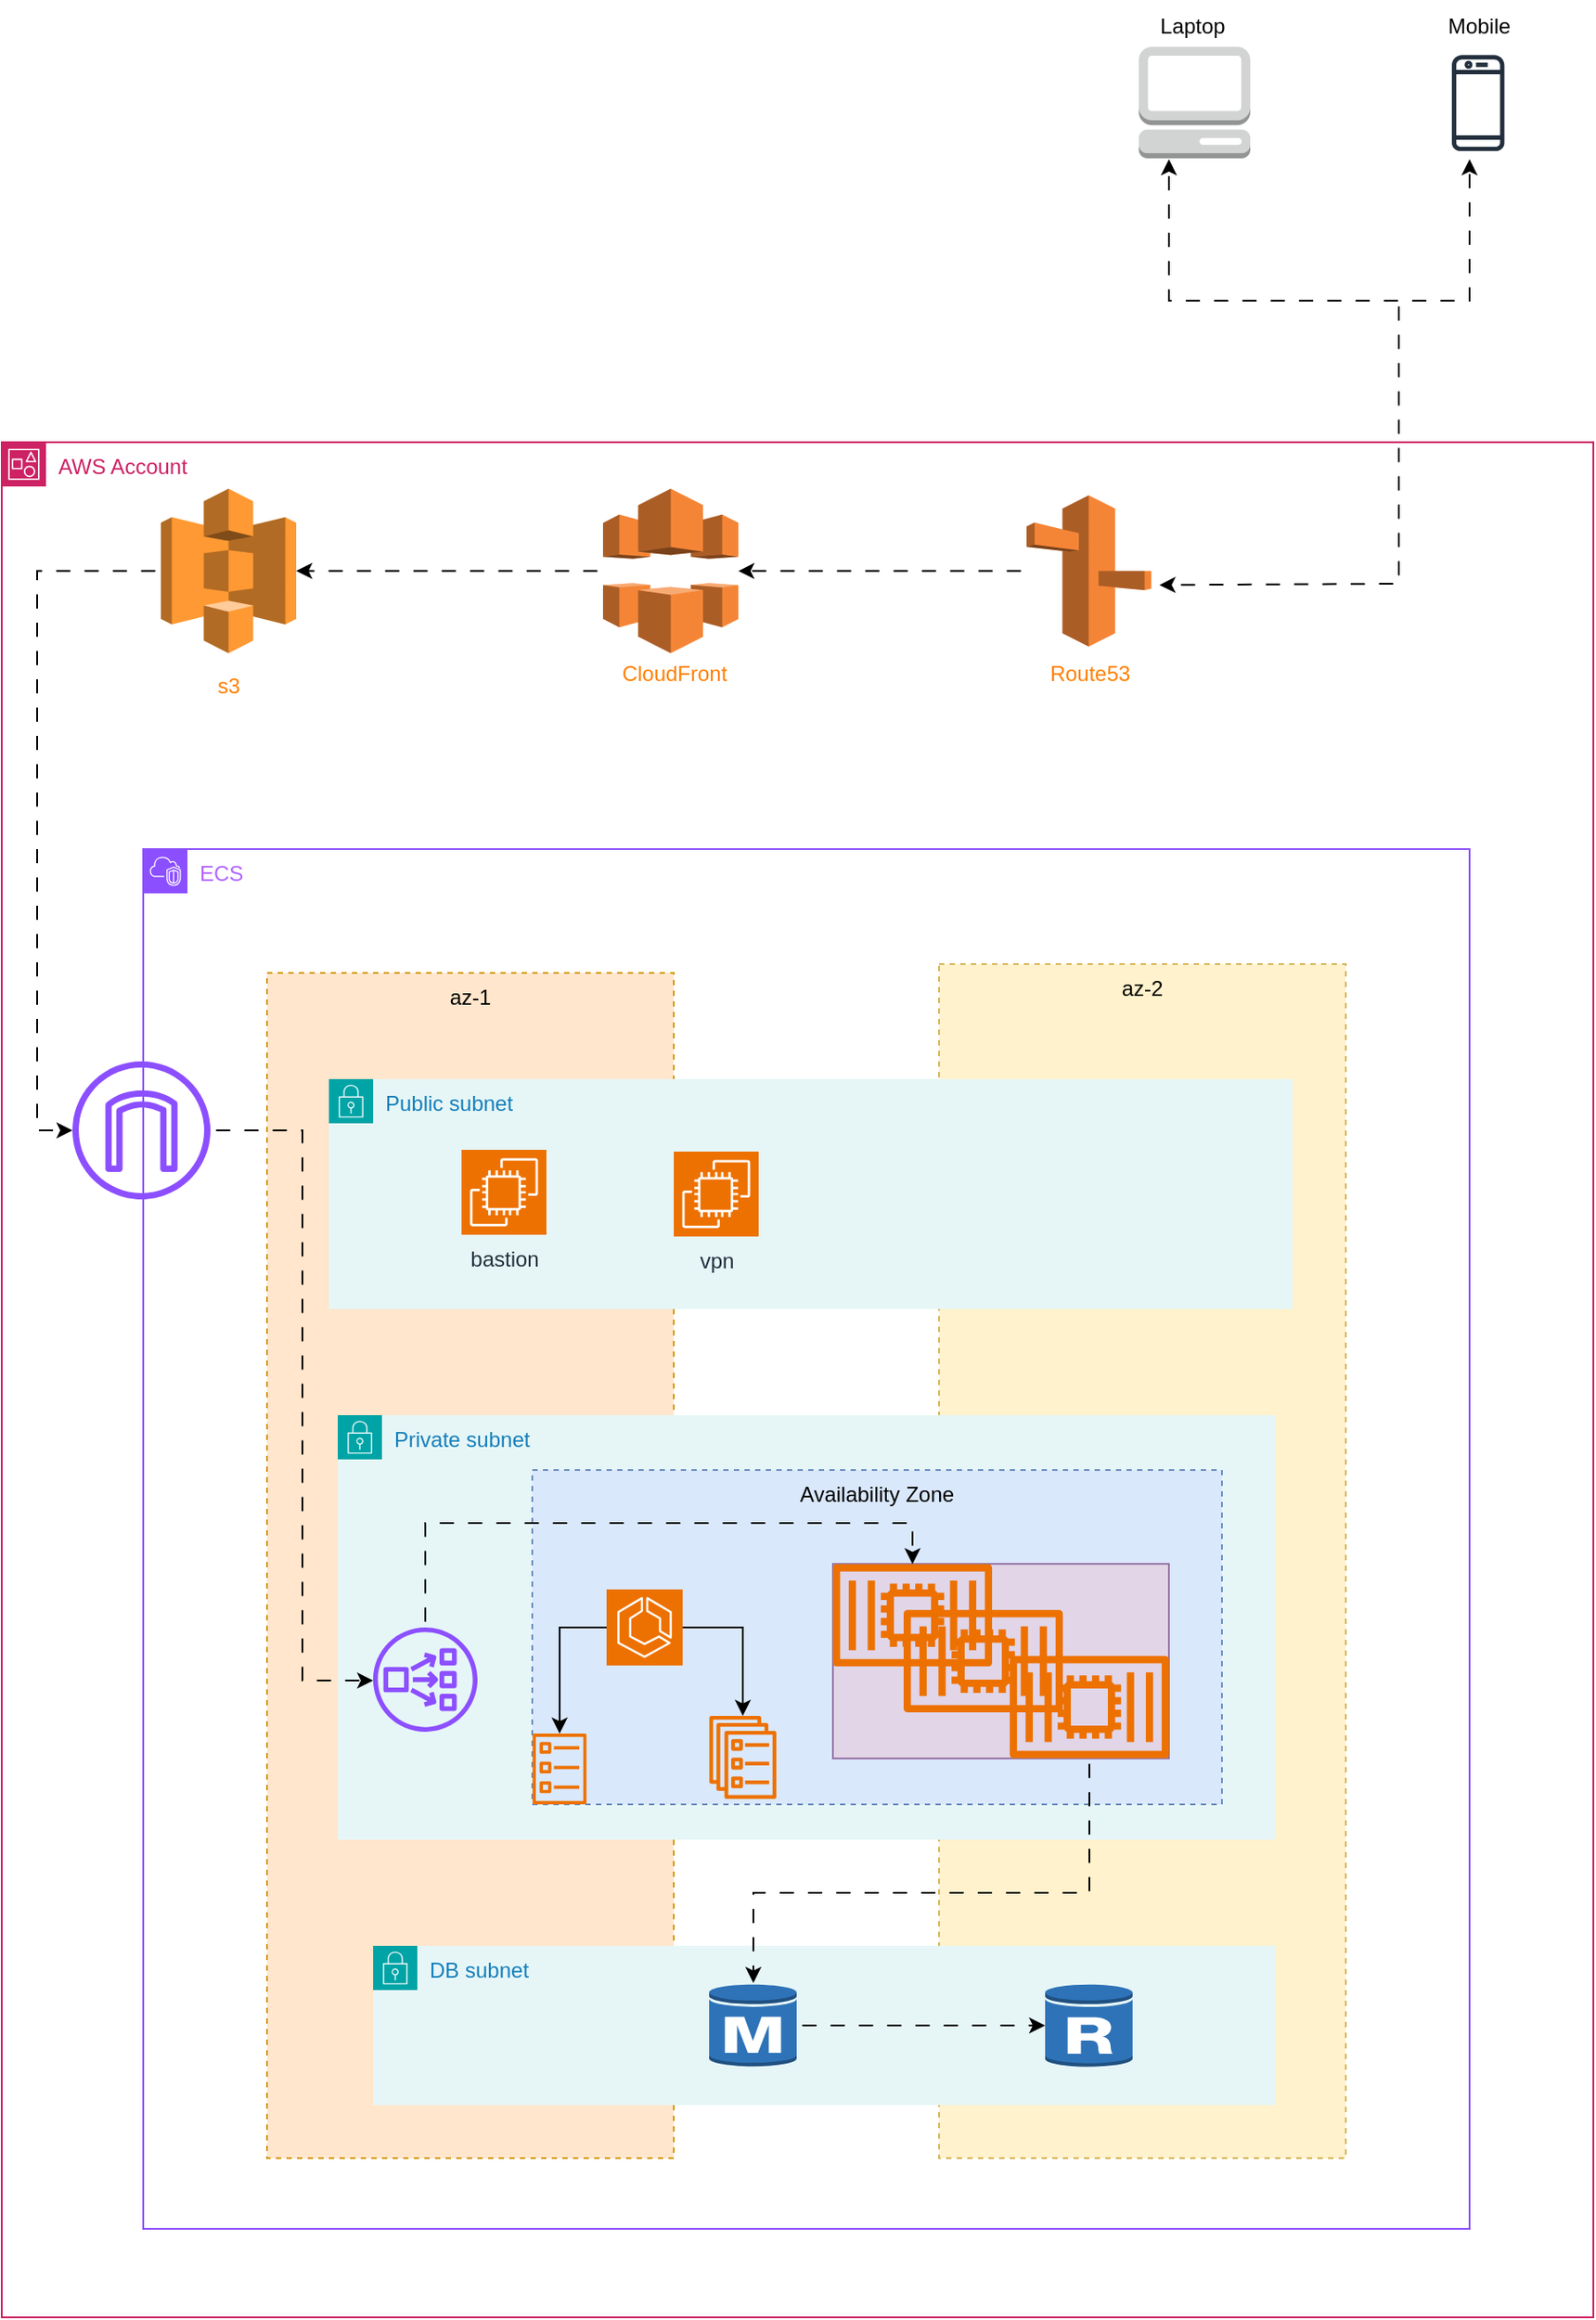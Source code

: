 <mxfile version="24.8.2">
  <diagram name="Page-1" id="ixUiALn3FY3muZfZldYU">
    <mxGraphModel dx="1008" dy="1726" grid="1" gridSize="10" guides="1" tooltips="1" connect="1" arrows="1" fold="1" page="1" pageScale="1" pageWidth="850" pageHeight="1100" math="0" shadow="0">
      <root>
        <mxCell id="0" />
        <mxCell id="1" parent="0" />
        <mxCell id="LUpxCuRJ_biJgfrVWdl4-1" value="AWS Account" style="points=[[0,0],[0.25,0],[0.5,0],[0.75,0],[1,0],[1,0.25],[1,0.5],[1,0.75],[1,1],[0.75,1],[0.5,1],[0.25,1],[0,1],[0,0.75],[0,0.5],[0,0.25]];outlineConnect=0;gradientColor=none;html=1;whiteSpace=wrap;fontSize=12;fontStyle=0;container=1;pointerEvents=0;collapsible=0;recursiveResize=0;shape=mxgraph.aws4.group;grIcon=mxgraph.aws4.group_account;strokeColor=#CD2264;fillColor=none;verticalAlign=top;align=left;spacingLeft=30;fontColor=#CD2264;dashed=0;" vertex="1" parent="1">
          <mxGeometry x="40" y="-440" width="900" height="1060" as="geometry" />
        </mxCell>
        <mxCell id="LUpxCuRJ_biJgfrVWdl4-10" value="" style="outlineConnect=0;dashed=0;verticalLabelPosition=bottom;verticalAlign=top;align=center;html=1;shape=mxgraph.aws3.s3;fillColor=#FF9933;gradientColor=none;" vertex="1" parent="LUpxCuRJ_biJgfrVWdl4-1">
          <mxGeometry x="90" y="26.25" width="76.5" height="93" as="geometry" />
        </mxCell>
        <mxCell id="LUpxCuRJ_biJgfrVWdl4-11" value="" style="outlineConnect=0;dashed=0;verticalLabelPosition=bottom;verticalAlign=top;align=center;html=1;shape=mxgraph.aws3.cloudfront;fillColor=#F58536;gradientColor=none;" vertex="1" parent="LUpxCuRJ_biJgfrVWdl4-1">
          <mxGeometry x="340" y="26.25" width="76.5" height="93" as="geometry" />
        </mxCell>
        <mxCell id="LUpxCuRJ_biJgfrVWdl4-75" style="edgeStyle=orthogonalEdgeStyle;rounded=0;orthogonalLoop=1;jettySize=auto;html=1;flowAnimation=1;" edge="1" parent="LUpxCuRJ_biJgfrVWdl4-1" source="LUpxCuRJ_biJgfrVWdl4-12" target="LUpxCuRJ_biJgfrVWdl4-11">
          <mxGeometry relative="1" as="geometry" />
        </mxCell>
        <mxCell id="LUpxCuRJ_biJgfrVWdl4-12" value="" style="outlineConnect=0;dashed=0;verticalLabelPosition=bottom;verticalAlign=top;align=center;html=1;shape=mxgraph.aws3.route_53;fillColor=#F58536;gradientColor=none;" vertex="1" parent="LUpxCuRJ_biJgfrVWdl4-1">
          <mxGeometry x="579.5" y="30" width="70.5" height="85.5" as="geometry" />
        </mxCell>
        <mxCell id="LUpxCuRJ_biJgfrVWdl4-15" value="&lt;font color=&quot;#ff8000&quot;&gt;Route53&lt;/font&gt;" style="text;html=1;align=center;verticalAlign=middle;resizable=0;points=[];autosize=1;strokeColor=none;fillColor=none;" vertex="1" parent="LUpxCuRJ_biJgfrVWdl4-1">
          <mxGeometry x="580" y="115.5" width="70" height="30" as="geometry" />
        </mxCell>
        <mxCell id="LUpxCuRJ_biJgfrVWdl4-16" value="&lt;font color=&quot;#ff8000&quot;&gt;CloudFront&lt;/font&gt;" style="text;html=1;align=center;verticalAlign=middle;resizable=0;points=[];autosize=1;strokeColor=none;fillColor=none;" vertex="1" parent="LUpxCuRJ_biJgfrVWdl4-1">
          <mxGeometry x="340" y="115.5" width="80" height="30" as="geometry" />
        </mxCell>
        <mxCell id="LUpxCuRJ_biJgfrVWdl4-17" value="&lt;font color=&quot;#ff8000&quot;&gt;s3&lt;/font&gt;" style="text;html=1;align=center;verticalAlign=middle;resizable=0;points=[];autosize=1;strokeColor=none;fillColor=none;" vertex="1" parent="LUpxCuRJ_biJgfrVWdl4-1">
          <mxGeometry x="108.25" y="123" width="40" height="30" as="geometry" />
        </mxCell>
        <mxCell id="LUpxCuRJ_biJgfrVWdl4-77" style="edgeStyle=orthogonalEdgeStyle;rounded=0;orthogonalLoop=1;jettySize=auto;html=1;entryX=1;entryY=0.5;entryDx=0;entryDy=0;entryPerimeter=0;flowAnimation=1;" edge="1" parent="LUpxCuRJ_biJgfrVWdl4-1" source="LUpxCuRJ_biJgfrVWdl4-11" target="LUpxCuRJ_biJgfrVWdl4-10">
          <mxGeometry relative="1" as="geometry" />
        </mxCell>
        <mxCell id="LUpxCuRJ_biJgfrVWdl4-2" value="&lt;font color=&quot;#b266ff&quot;&gt;ECS&lt;/font&gt;" style="points=[[0,0],[0.25,0],[0.5,0],[0.75,0],[1,0],[1,0.25],[1,0.5],[1,0.75],[1,1],[0.75,1],[0.5,1],[0.25,1],[0,1],[0,0.75],[0,0.5],[0,0.25]];outlineConnect=0;gradientColor=none;html=1;whiteSpace=wrap;fontSize=12;fontStyle=0;container=1;pointerEvents=0;collapsible=0;recursiveResize=0;shape=mxgraph.aws4.group;grIcon=mxgraph.aws4.group_vpc2;strokeColor=#8C4FFF;fillColor=none;verticalAlign=top;align=left;spacingLeft=30;fontColor=#AAB7B8;dashed=0;" vertex="1" parent="1">
          <mxGeometry x="120" y="-210" width="750" height="780" as="geometry" />
        </mxCell>
        <mxCell id="LUpxCuRJ_biJgfrVWdl4-3" value="az-1" style="fillColor=#ffe6cc;strokeColor=#d79b00;dashed=1;verticalAlign=top;fontStyle=0;whiteSpace=wrap;html=1;" vertex="1" parent="LUpxCuRJ_biJgfrVWdl4-2">
          <mxGeometry x="70" y="70" width="230" height="670" as="geometry" />
        </mxCell>
        <mxCell id="LUpxCuRJ_biJgfrVWdl4-4" value="az-2" style="fillColor=#fff2cc;strokeColor=#d6b656;dashed=1;verticalAlign=top;fontStyle=0;whiteSpace=wrap;html=1;" vertex="1" parent="LUpxCuRJ_biJgfrVWdl4-2">
          <mxGeometry x="450" y="65" width="230" height="675" as="geometry" />
        </mxCell>
        <mxCell id="LUpxCuRJ_biJgfrVWdl4-6" value="DB subnet" style="points=[[0,0],[0.25,0],[0.5,0],[0.75,0],[1,0],[1,0.25],[1,0.5],[1,0.75],[1,1],[0.75,1],[0.5,1],[0.25,1],[0,1],[0,0.75],[0,0.5],[0,0.25]];outlineConnect=0;gradientColor=none;html=1;whiteSpace=wrap;fontSize=12;fontStyle=0;container=1;pointerEvents=0;collapsible=0;recursiveResize=0;shape=mxgraph.aws4.group;grIcon=mxgraph.aws4.group_security_group;grStroke=0;strokeColor=#00A4A6;fillColor=#E6F6F7;verticalAlign=top;align=left;spacingLeft=30;fontColor=#147EBA;dashed=0;" vertex="1" parent="LUpxCuRJ_biJgfrVWdl4-2">
          <mxGeometry x="130" y="620" width="510" height="90" as="geometry" />
        </mxCell>
        <mxCell id="LUpxCuRJ_biJgfrVWdl4-7" value="" style="outlineConnect=0;dashed=0;verticalLabelPosition=bottom;verticalAlign=top;align=center;html=1;shape=mxgraph.aws3.rds_db_instance;fillColor=#2E73B8;gradientColor=none;" vertex="1" parent="LUpxCuRJ_biJgfrVWdl4-6">
          <mxGeometry x="190" y="21" width="49.5" height="48" as="geometry" />
        </mxCell>
        <mxCell id="LUpxCuRJ_biJgfrVWdl4-5" value="Private subnet" style="points=[[0,0],[0.25,0],[0.5,0],[0.75,0],[1,0],[1,0.25],[1,0.5],[1,0.75],[1,1],[0.75,1],[0.5,1],[0.25,1],[0,1],[0,0.75],[0,0.5],[0,0.25]];outlineConnect=0;gradientColor=none;html=1;whiteSpace=wrap;fontSize=12;fontStyle=0;container=1;pointerEvents=0;collapsible=0;recursiveResize=0;shape=mxgraph.aws4.group;grIcon=mxgraph.aws4.group_security_group;grStroke=0;strokeColor=#00A4A6;fillColor=#E6F6F7;verticalAlign=top;align=left;spacingLeft=30;fontColor=#147EBA;dashed=0;" vertex="1" parent="LUpxCuRJ_biJgfrVWdl4-2">
          <mxGeometry x="110" y="320" width="530" height="240" as="geometry" />
        </mxCell>
        <mxCell id="LUpxCuRJ_biJgfrVWdl4-21" value="Availability Zone" style="fillColor=#dae8fc;strokeColor=#6c8ebf;dashed=1;verticalAlign=top;fontStyle=0;whiteSpace=wrap;html=1;" vertex="1" parent="LUpxCuRJ_biJgfrVWdl4-5">
          <mxGeometry x="110" y="31" width="390" height="189" as="geometry" />
        </mxCell>
        <mxCell id="LUpxCuRJ_biJgfrVWdl4-27" style="edgeStyle=orthogonalEdgeStyle;rounded=0;orthogonalLoop=1;jettySize=auto;html=1;" edge="1" parent="LUpxCuRJ_biJgfrVWdl4-5" source="LUpxCuRJ_biJgfrVWdl4-22" target="LUpxCuRJ_biJgfrVWdl4-23">
          <mxGeometry relative="1" as="geometry" />
        </mxCell>
        <mxCell id="LUpxCuRJ_biJgfrVWdl4-28" style="edgeStyle=orthogonalEdgeStyle;rounded=0;orthogonalLoop=1;jettySize=auto;html=1;" edge="1" parent="LUpxCuRJ_biJgfrVWdl4-5" source="LUpxCuRJ_biJgfrVWdl4-22" target="LUpxCuRJ_biJgfrVWdl4-25">
          <mxGeometry relative="1" as="geometry" />
        </mxCell>
        <mxCell id="LUpxCuRJ_biJgfrVWdl4-22" value="" style="sketch=0;points=[[0,0,0],[0.25,0,0],[0.5,0,0],[0.75,0,0],[1,0,0],[0,1,0],[0.25,1,0],[0.5,1,0],[0.75,1,0],[1,1,0],[0,0.25,0],[0,0.5,0],[0,0.75,0],[1,0.25,0],[1,0.5,0],[1,0.75,0]];outlineConnect=0;fontColor=#232F3E;fillColor=#ED7100;strokeColor=#ffffff;dashed=0;verticalLabelPosition=bottom;verticalAlign=top;align=center;html=1;fontSize=12;fontStyle=0;aspect=fixed;shape=mxgraph.aws4.resourceIcon;resIcon=mxgraph.aws4.ecs;" vertex="1" parent="LUpxCuRJ_biJgfrVWdl4-5">
          <mxGeometry x="152" y="98.5" width="43" height="43" as="geometry" />
        </mxCell>
        <mxCell id="LUpxCuRJ_biJgfrVWdl4-23" value="" style="sketch=0;outlineConnect=0;fontColor=#232F3E;gradientColor=none;fillColor=#ED7100;strokeColor=none;dashed=0;verticalLabelPosition=bottom;verticalAlign=top;align=center;html=1;fontSize=12;fontStyle=0;aspect=fixed;pointerEvents=1;shape=mxgraph.aws4.ecs_task;" vertex="1" parent="LUpxCuRJ_biJgfrVWdl4-5">
          <mxGeometry x="110" y="180" width="30.84" height="40" as="geometry" />
        </mxCell>
        <mxCell id="LUpxCuRJ_biJgfrVWdl4-25" value="" style="sketch=0;outlineConnect=0;fontColor=#232F3E;gradientColor=none;fillColor=#ED7100;strokeColor=none;dashed=0;verticalLabelPosition=bottom;verticalAlign=top;align=center;html=1;fontSize=12;fontStyle=0;aspect=fixed;pointerEvents=1;shape=mxgraph.aws4.ecs_service;" vertex="1" parent="LUpxCuRJ_biJgfrVWdl4-5">
          <mxGeometry x="210" y="170" width="38.13" height="46.92" as="geometry" />
        </mxCell>
        <mxCell id="LUpxCuRJ_biJgfrVWdl4-29" value="" style="rounded=0;whiteSpace=wrap;html=1;fillColor=#e1d5e7;strokeColor=#9673a6;" vertex="1" parent="LUpxCuRJ_biJgfrVWdl4-5">
          <mxGeometry x="280" y="84.07" width="190" height="110" as="geometry" />
        </mxCell>
        <mxCell id="LUpxCuRJ_biJgfrVWdl4-38" value="&lt;span style=&quot;color: rgba(0, 0, 0, 0); font-family: monospace; font-size: 0px; text-align: start;&quot;&gt;%3CmxGraphModel%3E%3Croot%3E%3CmxCell%20id%3D%220%22%2F%3E%3CmxCell%20id%3D%221%22%20parent%3D%220%22%2F%3E%3CmxCell%20id%3D%222%22%20value%3D%22%22%20style%3D%22sketch%3D0%3Bpoints%3D%5B%5B0%2C0%2C0%5D%2C%5B0.25%2C0%2C0%5D%2C%5B0.5%2C0%2C0%5D%2C%5B0.75%2C0%2C0%5D%2C%5B1%2C0%2C0%5D%2C%5B0%2C1%2C0%5D%2C%5B0.25%2C1%2C0%5D%2C%5B0.5%2C1%2C0%5D%2C%5B0.75%2C1%2C0%5D%2C%5B1%2C1%2C0%5D%2C%5B0%2C0.25%2C0%5D%2C%5B0%2C0.5%2C0%5D%2C%5B0%2C0.75%2C0%5D%2C%5B1%2C0.25%2C0%5D%2C%5B1%2C0.5%2C0%5D%2C%5B1%2C0.75%2C0%5D%5D%3BoutlineConnect%3D0%3BfontColor%3D%23232F3E%3BfillColor%3D%23ED7100%3BstrokeColor%3D%23ffffff%3Bdashed%3D0%3BverticalLabelPosition%3Dbottom%3BverticalAlign%3Dtop%3Balign%3Dcenter%3Bhtml%3D1%3BfontSize%3D12%3BfontStyle%3D0%3Baspect%3Dfixed%3Bshape%3Dmxgraph.aws4.resourceIcon%3BresIcon%3Dmxgraph.aws4.ec2%3B%22%20vertex%3D%221%22%20parent%3D%221%22%3E%3CmxGeometry%20x%3D%22300%22%20y%3D%22-50%22%20width%3D%2248%22%20height%3D%2248%22%20as%3D%22geometry%22%2F%3E%3C%2FmxCell%3E%3C%2Froot%3E%3C%2FmxGraphModel%3E&lt;/span&gt;" style="sketch=0;outlineConnect=0;fontColor=#232F3E;gradientColor=none;fillColor=#ED7100;strokeColor=none;dashed=0;verticalLabelPosition=bottom;verticalAlign=top;align=center;html=1;fontSize=12;fontStyle=0;aspect=fixed;pointerEvents=1;shape=mxgraph.aws4.container_2;" vertex="1" parent="LUpxCuRJ_biJgfrVWdl4-5">
          <mxGeometry x="320" y="110" width="90" height="58.13" as="geometry" />
        </mxCell>
        <mxCell id="LUpxCuRJ_biJgfrVWdl4-53" value="&lt;span style=&quot;color: rgba(0, 0, 0, 0); font-family: monospace; font-size: 0px; text-align: start;&quot;&gt;%3CmxGraphModel%3E%3Croot%3E%3CmxCell%20id%3D%220%22%2F%3E%3CmxCell%20id%3D%221%22%20parent%3D%220%22%2F%3E%3CmxCell%20id%3D%222%22%20value%3D%22%22%20style%3D%22sketch%3D0%3Bpoints%3D%5B%5B0%2C0%2C0%5D%2C%5B0.25%2C0%2C0%5D%2C%5B0.5%2C0%2C0%5D%2C%5B0.75%2C0%2C0%5D%2C%5B1%2C0%2C0%5D%2C%5B0%2C1%2C0%5D%2C%5B0.25%2C1%2C0%5D%2C%5B0.5%2C1%2C0%5D%2C%5B0.75%2C1%2C0%5D%2C%5B1%2C1%2C0%5D%2C%5B0%2C0.25%2C0%5D%2C%5B0%2C0.5%2C0%5D%2C%5B0%2C0.75%2C0%5D%2C%5B1%2C0.25%2C0%5D%2C%5B1%2C0.5%2C0%5D%2C%5B1%2C0.75%2C0%5D%5D%3BoutlineConnect%3D0%3BfontColor%3D%23232F3E%3BfillColor%3D%23ED7100%3BstrokeColor%3D%23ffffff%3Bdashed%3D0%3BverticalLabelPosition%3Dbottom%3BverticalAlign%3Dtop%3Balign%3Dcenter%3Bhtml%3D1%3BfontSize%3D12%3BfontStyle%3D0%3Baspect%3Dfixed%3Bshape%3Dmxgraph.aws4.resourceIcon%3BresIcon%3Dmxgraph.aws4.ec2%3B%22%20vertex%3D%221%22%20parent%3D%221%22%3E%3CmxGeometry%20x%3D%22300%22%20y%3D%22-50%22%20width%3D%2248%22%20height%3D%2248%22%20as%3D%22geometry%22%2F%3E%3C%2FmxCell%3E%3C%2Froot%3E%3C%2FmxGraphModel%3E&lt;/span&gt;" style="sketch=0;outlineConnect=0;fontColor=#232F3E;gradientColor=none;fillColor=#ED7100;strokeColor=none;dashed=0;verticalLabelPosition=bottom;verticalAlign=top;align=center;html=1;fontSize=12;fontStyle=0;aspect=fixed;pointerEvents=1;shape=mxgraph.aws4.container_2;" vertex="1" parent="LUpxCuRJ_biJgfrVWdl4-5">
          <mxGeometry x="380" y="135.94" width="90" height="58.13" as="geometry" />
        </mxCell>
        <mxCell id="LUpxCuRJ_biJgfrVWdl4-54" value="&lt;span style=&quot;color: rgba(0, 0, 0, 0); font-family: monospace; font-size: 0px; text-align: start;&quot;&gt;%3CmxGraphModel%3E%3Croot%3E%3CmxCell%20id%3D%220%22%2F%3E%3CmxCell%20id%3D%221%22%20parent%3D%220%22%2F%3E%3CmxCell%20id%3D%222%22%20value%3D%22%22%20style%3D%22sketch%3D0%3Bpoints%3D%5B%5B0%2C0%2C0%5D%2C%5B0.25%2C0%2C0%5D%2C%5B0.5%2C0%2C0%5D%2C%5B0.75%2C0%2C0%5D%2C%5B1%2C0%2C0%5D%2C%5B0%2C1%2C0%5D%2C%5B0.25%2C1%2C0%5D%2C%5B0.5%2C1%2C0%5D%2C%5B0.75%2C1%2C0%5D%2C%5B1%2C1%2C0%5D%2C%5B0%2C0.25%2C0%5D%2C%5B0%2C0.5%2C0%5D%2C%5B0%2C0.75%2C0%5D%2C%5B1%2C0.25%2C0%5D%2C%5B1%2C0.5%2C0%5D%2C%5B1%2C0.75%2C0%5D%5D%3BoutlineConnect%3D0%3BfontColor%3D%23232F3E%3BfillColor%3D%23ED7100%3BstrokeColor%3D%23ffffff%3Bdashed%3D0%3BverticalLabelPosition%3Dbottom%3BverticalAlign%3Dtop%3Balign%3Dcenter%3Bhtml%3D1%3BfontSize%3D12%3BfontStyle%3D0%3Baspect%3Dfixed%3Bshape%3Dmxgraph.aws4.resourceIcon%3BresIcon%3Dmxgraph.aws4.ec2%3B%22%20vertex%3D%221%22%20parent%3D%221%22%3E%3CmxGeometry%20x%3D%22300%22%20y%3D%22-50%22%20width%3D%2248%22%20height%3D%2248%22%20as%3D%22geometry%22%2F%3E%3C%2FmxCell%3E%3C%2Froot%3E%3C%2FmxGraphModel%3E&lt;/span&gt;" style="sketch=0;outlineConnect=0;fontColor=#232F3E;gradientColor=none;fillColor=#ED7100;strokeColor=none;dashed=0;verticalLabelPosition=bottom;verticalAlign=top;align=center;html=1;fontSize=12;fontStyle=0;aspect=fixed;pointerEvents=1;shape=mxgraph.aws4.container_2;" vertex="1" parent="LUpxCuRJ_biJgfrVWdl4-5">
          <mxGeometry x="280" y="84.07" width="90" height="58.13" as="geometry" />
        </mxCell>
        <mxCell id="LUpxCuRJ_biJgfrVWdl4-9" value="Public subnet" style="points=[[0,0],[0.25,0],[0.5,0],[0.75,0],[1,0],[1,0.25],[1,0.5],[1,0.75],[1,1],[0.75,1],[0.5,1],[0.25,1],[0,1],[0,0.75],[0,0.5],[0,0.25]];outlineConnect=0;gradientColor=none;html=1;whiteSpace=wrap;fontSize=12;fontStyle=0;container=1;pointerEvents=0;collapsible=0;recursiveResize=0;shape=mxgraph.aws4.group;grIcon=mxgraph.aws4.group_security_group;grStroke=0;strokeColor=#00A4A6;fillColor=#E6F6F7;verticalAlign=top;align=left;spacingLeft=30;fontColor=#147EBA;dashed=0;" vertex="1" parent="LUpxCuRJ_biJgfrVWdl4-2">
          <mxGeometry x="105" y="130" width="545" height="130" as="geometry" />
        </mxCell>
        <mxCell id="LUpxCuRJ_biJgfrVWdl4-19" value="vpn" style="sketch=0;points=[[0,0,0],[0.25,0,0],[0.5,0,0],[0.75,0,0],[1,0,0],[0,1,0],[0.25,1,0],[0.5,1,0],[0.75,1,0],[1,1,0],[0,0.25,0],[0,0.5,0],[0,0.75,0],[1,0.25,0],[1,0.5,0],[1,0.75,0]];outlineConnect=0;fontColor=#232F3E;fillColor=#ED7100;strokeColor=#ffffff;dashed=0;verticalLabelPosition=bottom;verticalAlign=top;align=center;html=1;fontSize=12;fontStyle=0;aspect=fixed;shape=mxgraph.aws4.resourceIcon;resIcon=mxgraph.aws4.ec2;" vertex="1" parent="LUpxCuRJ_biJgfrVWdl4-9">
          <mxGeometry x="195" y="41" width="48" height="48" as="geometry" />
        </mxCell>
        <mxCell id="LUpxCuRJ_biJgfrVWdl4-18" value="bastion" style="sketch=0;points=[[0,0,0],[0.25,0,0],[0.5,0,0],[0.75,0,0],[1,0,0],[0,1,0],[0.25,1,0],[0.5,1,0],[0.75,1,0],[1,1,0],[0,0.25,0],[0,0.5,0],[0,0.75,0],[1,0.25,0],[1,0.5,0],[1,0.75,0]];outlineConnect=0;fontColor=#232F3E;fillColor=#ED7100;strokeColor=#ffffff;dashed=0;verticalLabelPosition=bottom;verticalAlign=top;align=center;html=1;fontSize=12;fontStyle=0;aspect=fixed;shape=mxgraph.aws4.resourceIcon;resIcon=mxgraph.aws4.ec2;" vertex="1" parent="LUpxCuRJ_biJgfrVWdl4-2">
          <mxGeometry x="180" y="170" width="48" height="48" as="geometry" />
        </mxCell>
        <mxCell id="LUpxCuRJ_biJgfrVWdl4-8" value="" style="outlineConnect=0;dashed=0;verticalLabelPosition=bottom;verticalAlign=top;align=center;html=1;shape=mxgraph.aws3.rds_db_instance_read_replica;fillColor=#2E73B8;gradientColor=none;" vertex="1" parent="LUpxCuRJ_biJgfrVWdl4-2">
          <mxGeometry x="510" y="641" width="49.5" height="48" as="geometry" />
        </mxCell>
        <mxCell id="LUpxCuRJ_biJgfrVWdl4-55" style="edgeStyle=orthogonalEdgeStyle;rounded=0;orthogonalLoop=1;jettySize=auto;html=1;flowAnimation=1;" edge="1" parent="LUpxCuRJ_biJgfrVWdl4-2" source="LUpxCuRJ_biJgfrVWdl4-53" target="LUpxCuRJ_biJgfrVWdl4-7">
          <mxGeometry relative="1" as="geometry">
            <Array as="points">
              <mxPoint x="535" y="590" />
              <mxPoint x="345" y="590" />
            </Array>
          </mxGeometry>
        </mxCell>
        <mxCell id="LUpxCuRJ_biJgfrVWdl4-56" style="edgeStyle=orthogonalEdgeStyle;rounded=0;orthogonalLoop=1;jettySize=auto;html=1;entryX=0;entryY=0.5;entryDx=0;entryDy=0;entryPerimeter=0;flowAnimation=1;" edge="1" parent="LUpxCuRJ_biJgfrVWdl4-2" source="LUpxCuRJ_biJgfrVWdl4-7" target="LUpxCuRJ_biJgfrVWdl4-8">
          <mxGeometry relative="1" as="geometry" />
        </mxCell>
        <mxCell id="LUpxCuRJ_biJgfrVWdl4-20" value="" style="sketch=0;outlineConnect=0;fontColor=#232F3E;gradientColor=none;fillColor=#8C4FFF;strokeColor=none;dashed=0;verticalLabelPosition=bottom;verticalAlign=top;align=center;html=1;fontSize=12;fontStyle=0;aspect=fixed;pointerEvents=1;shape=mxgraph.aws4.network_load_balancer;" vertex="1" parent="LUpxCuRJ_biJgfrVWdl4-2">
          <mxGeometry x="130" y="440" width="59" height="59" as="geometry" />
        </mxCell>
        <mxCell id="LUpxCuRJ_biJgfrVWdl4-60" style="edgeStyle=orthogonalEdgeStyle;rounded=0;orthogonalLoop=1;jettySize=auto;html=1;flowAnimation=1;" edge="1" parent="LUpxCuRJ_biJgfrVWdl4-2" source="LUpxCuRJ_biJgfrVWdl4-20" target="LUpxCuRJ_biJgfrVWdl4-54">
          <mxGeometry relative="1" as="geometry">
            <Array as="points">
              <mxPoint x="435" y="381" />
            </Array>
          </mxGeometry>
        </mxCell>
        <mxCell id="LUpxCuRJ_biJgfrVWdl4-78" style="edgeStyle=orthogonalEdgeStyle;rounded=0;orthogonalLoop=1;jettySize=auto;html=1;flowAnimation=1;" edge="1" parent="LUpxCuRJ_biJgfrVWdl4-2" source="LUpxCuRJ_biJgfrVWdl4-61" target="LUpxCuRJ_biJgfrVWdl4-20">
          <mxGeometry relative="1" as="geometry">
            <Array as="points">
              <mxPoint x="90" y="159" />
              <mxPoint x="90" y="470" />
            </Array>
          </mxGeometry>
        </mxCell>
        <mxCell id="LUpxCuRJ_biJgfrVWdl4-61" value="" style="sketch=0;outlineConnect=0;fontColor=#232F3E;gradientColor=none;fillColor=#8C4FFF;strokeColor=none;dashed=0;verticalLabelPosition=bottom;verticalAlign=top;align=center;html=1;fontSize=12;fontStyle=0;aspect=fixed;pointerEvents=1;shape=mxgraph.aws4.internet_gateway;" vertex="1" parent="LUpxCuRJ_biJgfrVWdl4-2">
          <mxGeometry x="-40" y="120" width="78" height="78" as="geometry" />
        </mxCell>
        <mxCell id="LUpxCuRJ_biJgfrVWdl4-62" value="" style="outlineConnect=0;dashed=0;verticalLabelPosition=bottom;verticalAlign=top;align=center;html=1;shape=mxgraph.aws3.management_console;fillColor=#D2D3D3;gradientColor=none;" vertex="1" parent="1">
          <mxGeometry x="683" y="-663.55" width="63" height="63" as="geometry" />
        </mxCell>
        <mxCell id="LUpxCuRJ_biJgfrVWdl4-63" value="" style="sketch=0;outlineConnect=0;fontColor=#232F3E;gradientColor=none;fillColor=#232F3D;strokeColor=none;dashed=0;verticalLabelPosition=bottom;verticalAlign=top;align=center;html=1;fontSize=12;fontStyle=0;aspect=fixed;pointerEvents=1;shape=mxgraph.aws4.mobile_client;" vertex="1" parent="1">
          <mxGeometry x="860" y="-660" width="29.72" height="56.55" as="geometry" />
        </mxCell>
        <mxCell id="LUpxCuRJ_biJgfrVWdl4-64" value="Mobile" style="text;html=1;align=center;verticalAlign=middle;resizable=0;points=[];autosize=1;strokeColor=none;fillColor=none;" vertex="1" parent="1">
          <mxGeometry x="844.86" y="-690" width="60" height="30" as="geometry" />
        </mxCell>
        <mxCell id="LUpxCuRJ_biJgfrVWdl4-65" value="Laptop" style="text;html=1;align=center;verticalAlign=middle;resizable=0;points=[];autosize=1;strokeColor=none;fillColor=none;" vertex="1" parent="1">
          <mxGeometry x="683" y="-690" width="60" height="30" as="geometry" />
        </mxCell>
        <mxCell id="LUpxCuRJ_biJgfrVWdl4-66" value="" style="endArrow=classic;startArrow=classic;html=1;rounded=0;flowAnimation=1;" edge="1" parent="1">
          <mxGeometry width="50" height="50" relative="1" as="geometry">
            <mxPoint x="700" y="-600" as="sourcePoint" />
            <mxPoint x="870" y="-600" as="targetPoint" />
            <Array as="points">
              <mxPoint x="700" y="-550" />
              <mxPoint x="700" y="-520" />
              <mxPoint x="820" y="-520" />
              <mxPoint x="870" y="-520" />
            </Array>
          </mxGeometry>
        </mxCell>
        <mxCell id="LUpxCuRJ_biJgfrVWdl4-70" value="" style="endArrow=classic;html=1;rounded=0;entryX=1.066;entryY=0.593;entryDx=0;entryDy=0;entryPerimeter=0;flowAnimation=1;" edge="1" parent="1" target="LUpxCuRJ_biJgfrVWdl4-12">
          <mxGeometry width="50" height="50" relative="1" as="geometry">
            <mxPoint x="830" y="-520" as="sourcePoint" />
            <mxPoint x="700" y="-360" as="targetPoint" />
            <Array as="points">
              <mxPoint x="830" y="-360" />
            </Array>
          </mxGeometry>
        </mxCell>
        <mxCell id="LUpxCuRJ_biJgfrVWdl4-80" style="edgeStyle=orthogonalEdgeStyle;rounded=0;orthogonalLoop=1;jettySize=auto;html=1;flowAnimation=1;" edge="1" parent="1" source="LUpxCuRJ_biJgfrVWdl4-10" target="LUpxCuRJ_biJgfrVWdl4-61">
          <mxGeometry relative="1" as="geometry">
            <Array as="points">
              <mxPoint x="60" y="-367" />
              <mxPoint x="60" y="-51" />
            </Array>
          </mxGeometry>
        </mxCell>
      </root>
    </mxGraphModel>
  </diagram>
</mxfile>
